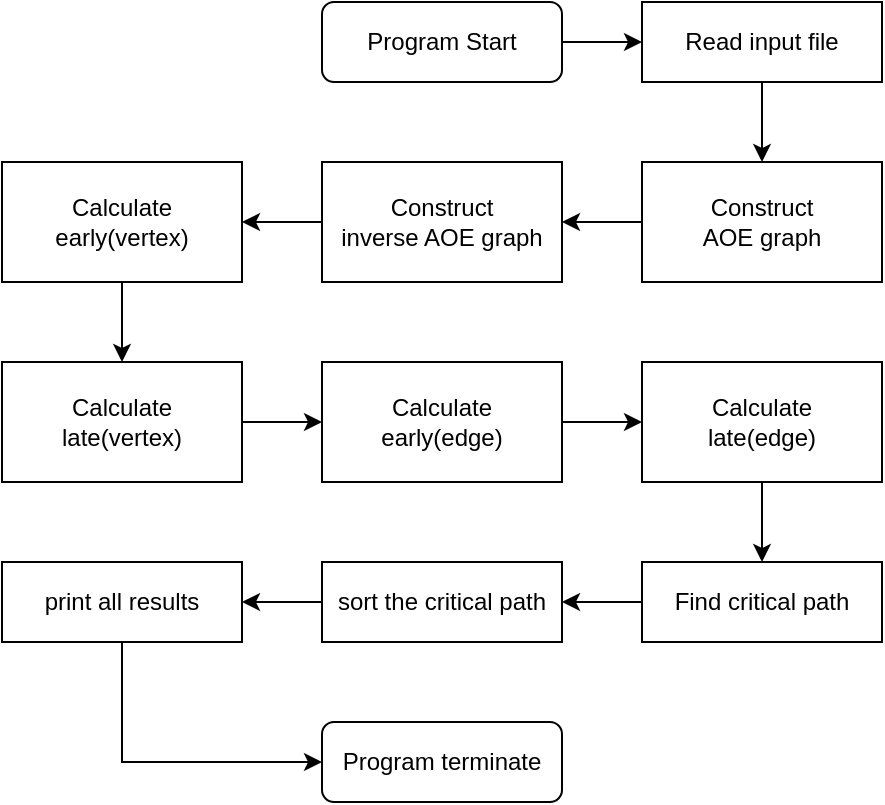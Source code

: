 <mxfile version="13.7.9" type="device"><diagram id="PS9dZSOMQHAUvwxBGAzf" name="第1頁"><mxGraphModel dx="491" dy="390" grid="1" gridSize="10" guides="1" tooltips="1" connect="1" arrows="1" fold="1" page="1" pageScale="1" pageWidth="827" pageHeight="1169" math="0" shadow="0"><root><mxCell id="0"/><mxCell id="1" parent="0"/><mxCell id="M2WVvu3HGG0RssvIyf_y-28" style="edgeStyle=orthogonalEdgeStyle;rounded=0;orthogonalLoop=1;jettySize=auto;html=1;exitX=1;exitY=0.5;exitDx=0;exitDy=0;entryX=0;entryY=0.5;entryDx=0;entryDy=0;" edge="1" parent="1" source="M2WVvu3HGG0RssvIyf_y-1" target="M2WVvu3HGG0RssvIyf_y-2"><mxGeometry relative="1" as="geometry"/></mxCell><mxCell id="M2WVvu3HGG0RssvIyf_y-1" value="Program Start" style="rounded=1;whiteSpace=wrap;html=1;" vertex="1" parent="1"><mxGeometry x="280" y="40" width="120" height="40" as="geometry"/></mxCell><mxCell id="M2WVvu3HGG0RssvIyf_y-15" style="edgeStyle=orthogonalEdgeStyle;rounded=0;orthogonalLoop=1;jettySize=auto;html=1;exitX=0.5;exitY=1;exitDx=0;exitDy=0;entryX=0.5;entryY=0;entryDx=0;entryDy=0;" edge="1" parent="1" source="M2WVvu3HGG0RssvIyf_y-2" target="M2WVvu3HGG0RssvIyf_y-3"><mxGeometry relative="1" as="geometry"/></mxCell><mxCell id="M2WVvu3HGG0RssvIyf_y-2" value="Read input file" style="rounded=0;whiteSpace=wrap;html=1;" vertex="1" parent="1"><mxGeometry x="440" y="40" width="120" height="40" as="geometry"/></mxCell><mxCell id="M2WVvu3HGG0RssvIyf_y-29" style="edgeStyle=orthogonalEdgeStyle;rounded=0;orthogonalLoop=1;jettySize=auto;html=1;exitX=0;exitY=0.5;exitDx=0;exitDy=0;entryX=1;entryY=0.5;entryDx=0;entryDy=0;" edge="1" parent="1" source="M2WVvu3HGG0RssvIyf_y-3" target="M2WVvu3HGG0RssvIyf_y-4"><mxGeometry relative="1" as="geometry"/></mxCell><mxCell id="M2WVvu3HGG0RssvIyf_y-3" value="Construct &lt;br&gt;AOE graph" style="rounded=0;whiteSpace=wrap;html=1;" vertex="1" parent="1"><mxGeometry x="440" y="120" width="120" height="60" as="geometry"/></mxCell><mxCell id="M2WVvu3HGG0RssvIyf_y-30" value="" style="edgeStyle=orthogonalEdgeStyle;rounded=0;orthogonalLoop=1;jettySize=auto;html=1;" edge="1" parent="1" source="M2WVvu3HGG0RssvIyf_y-4" target="M2WVvu3HGG0RssvIyf_y-5"><mxGeometry relative="1" as="geometry"/></mxCell><mxCell id="M2WVvu3HGG0RssvIyf_y-4" value="Construct &lt;br&gt;inverse AOE graph" style="rounded=0;whiteSpace=wrap;html=1;" vertex="1" parent="1"><mxGeometry x="280" y="120" width="120" height="60" as="geometry"/></mxCell><mxCell id="M2WVvu3HGG0RssvIyf_y-31" value="" style="edgeStyle=orthogonalEdgeStyle;rounded=0;orthogonalLoop=1;jettySize=auto;html=1;" edge="1" parent="1" source="M2WVvu3HGG0RssvIyf_y-5" target="M2WVvu3HGG0RssvIyf_y-6"><mxGeometry relative="1" as="geometry"/></mxCell><mxCell id="M2WVvu3HGG0RssvIyf_y-5" value="Calculate early(vertex)" style="rounded=0;whiteSpace=wrap;html=1;" vertex="1" parent="1"><mxGeometry x="120" y="120" width="120" height="60" as="geometry"/></mxCell><mxCell id="M2WVvu3HGG0RssvIyf_y-32" value="" style="edgeStyle=orthogonalEdgeStyle;rounded=0;orthogonalLoop=1;jettySize=auto;html=1;" edge="1" parent="1" source="M2WVvu3HGG0RssvIyf_y-6" target="M2WVvu3HGG0RssvIyf_y-7"><mxGeometry relative="1" as="geometry"/></mxCell><mxCell id="M2WVvu3HGG0RssvIyf_y-6" value="Calculate &lt;br&gt;late(vertex)" style="rounded=0;whiteSpace=wrap;html=1;" vertex="1" parent="1"><mxGeometry x="120" y="220" width="120" height="60" as="geometry"/></mxCell><mxCell id="M2WVvu3HGG0RssvIyf_y-33" value="" style="edgeStyle=orthogonalEdgeStyle;rounded=0;orthogonalLoop=1;jettySize=auto;html=1;" edge="1" parent="1" source="M2WVvu3HGG0RssvIyf_y-7" target="M2WVvu3HGG0RssvIyf_y-8"><mxGeometry relative="1" as="geometry"/></mxCell><mxCell id="M2WVvu3HGG0RssvIyf_y-7" value="Calculate&lt;br&gt;early(edge)" style="rounded=0;whiteSpace=wrap;html=1;" vertex="1" parent="1"><mxGeometry x="280" y="220" width="120" height="60" as="geometry"/></mxCell><mxCell id="M2WVvu3HGG0RssvIyf_y-34" value="" style="edgeStyle=orthogonalEdgeStyle;rounded=0;orthogonalLoop=1;jettySize=auto;html=1;" edge="1" parent="1" source="M2WVvu3HGG0RssvIyf_y-8" target="M2WVvu3HGG0RssvIyf_y-9"><mxGeometry relative="1" as="geometry"/></mxCell><mxCell id="M2WVvu3HGG0RssvIyf_y-8" value="Calculate &lt;br&gt;late(edge)" style="rounded=0;whiteSpace=wrap;html=1;" vertex="1" parent="1"><mxGeometry x="440" y="220" width="120" height="60" as="geometry"/></mxCell><mxCell id="M2WVvu3HGG0RssvIyf_y-35" value="" style="edgeStyle=orthogonalEdgeStyle;rounded=0;orthogonalLoop=1;jettySize=auto;html=1;" edge="1" parent="1" source="M2WVvu3HGG0RssvIyf_y-9" target="M2WVvu3HGG0RssvIyf_y-10"><mxGeometry relative="1" as="geometry"/></mxCell><mxCell id="M2WVvu3HGG0RssvIyf_y-9" value="Find critical path" style="rounded=0;whiteSpace=wrap;html=1;" vertex="1" parent="1"><mxGeometry x="440" y="320" width="120" height="40" as="geometry"/></mxCell><mxCell id="M2WVvu3HGG0RssvIyf_y-36" value="" style="edgeStyle=orthogonalEdgeStyle;rounded=0;orthogonalLoop=1;jettySize=auto;html=1;" edge="1" parent="1" source="M2WVvu3HGG0RssvIyf_y-10" target="M2WVvu3HGG0RssvIyf_y-11"><mxGeometry relative="1" as="geometry"/></mxCell><mxCell id="M2WVvu3HGG0RssvIyf_y-10" value="sort the critical path" style="rounded=0;whiteSpace=wrap;html=1;" vertex="1" parent="1"><mxGeometry x="280" y="320" width="120" height="40" as="geometry"/></mxCell><mxCell id="M2WVvu3HGG0RssvIyf_y-37" style="edgeStyle=orthogonalEdgeStyle;rounded=0;orthogonalLoop=1;jettySize=auto;html=1;entryX=0;entryY=0.5;entryDx=0;entryDy=0;" edge="1" parent="1" source="M2WVvu3HGG0RssvIyf_y-11" target="M2WVvu3HGG0RssvIyf_y-12"><mxGeometry relative="1" as="geometry"><Array as="points"><mxPoint x="180" y="420"/></Array></mxGeometry></mxCell><mxCell id="M2WVvu3HGG0RssvIyf_y-11" value="print all results" style="rounded=0;whiteSpace=wrap;html=1;" vertex="1" parent="1"><mxGeometry x="120" y="320" width="120" height="40" as="geometry"/></mxCell><mxCell id="M2WVvu3HGG0RssvIyf_y-12" value="Program terminate" style="rounded=1;whiteSpace=wrap;html=1;" vertex="1" parent="1"><mxGeometry x="280" y="400" width="120" height="40" as="geometry"/></mxCell></root></mxGraphModel></diagram></mxfile>